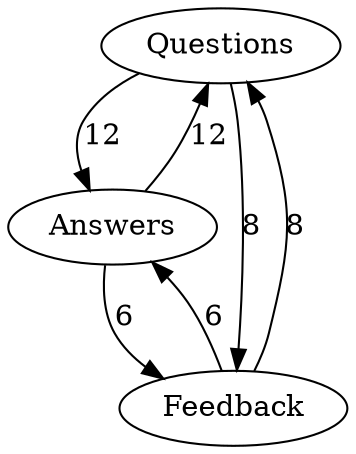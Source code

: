 // test
digraph gazeDataOutput19 {
	node [group=a]
	Questions
	Answers
	Feedback
	Feedback -> Answers [label=6]
	Answers -> Questions [label=12]
	Questions -> Answers [label=12]
	Answers -> Feedback [label=6]
	Questions -> Feedback [label=8]
	Feedback -> Questions [label=8]
	edge [style=invis]
	Questions -> Answers
	Answers -> Feedback
}

